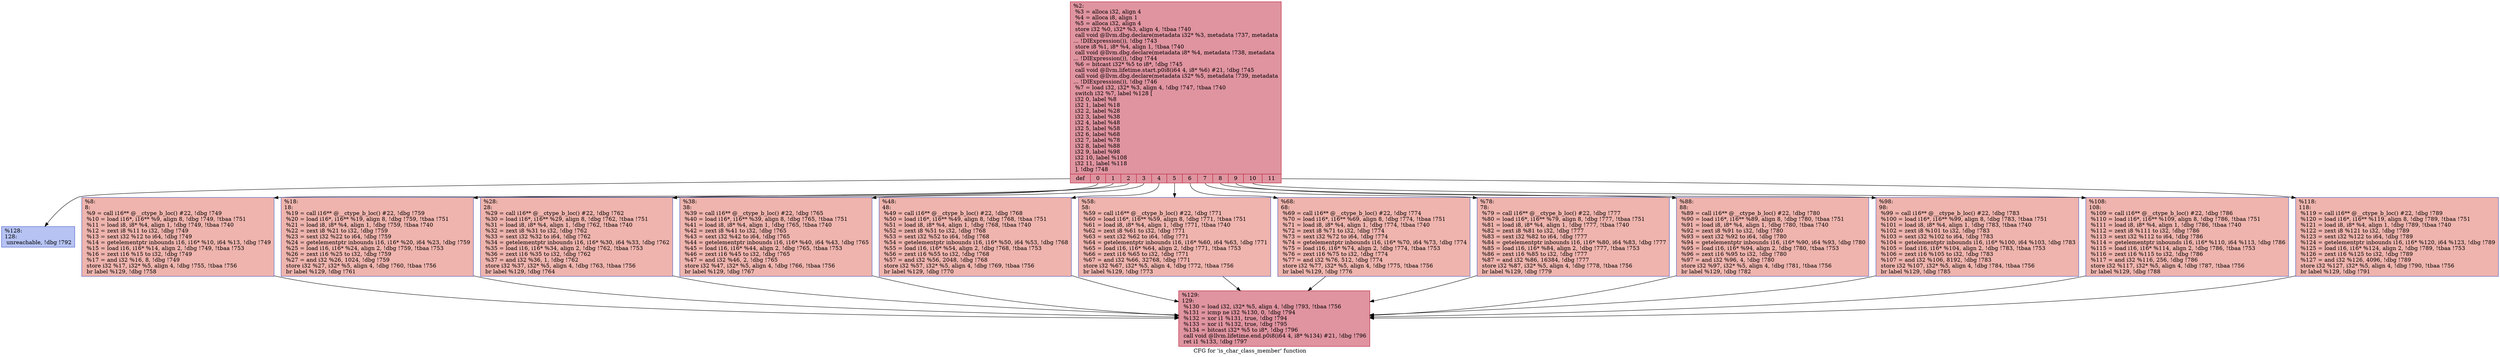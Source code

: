 digraph "CFG for 'is_char_class_member' function" {
	label="CFG for 'is_char_class_member' function";

	Node0x1125680 [shape=record,color="#b70d28ff", style=filled, fillcolor="#b70d2870",label="{%2:\l  %3 = alloca i32, align 4\l  %4 = alloca i8, align 1\l  %5 = alloca i32, align 4\l  store i32 %0, i32* %3, align 4, !tbaa !740\l  call void @llvm.dbg.declare(metadata i32* %3, metadata !737, metadata\l... !DIExpression()), !dbg !743\l  store i8 %1, i8* %4, align 1, !tbaa !740\l  call void @llvm.dbg.declare(metadata i8* %4, metadata !738, metadata\l... !DIExpression()), !dbg !744\l  %6 = bitcast i32* %5 to i8*, !dbg !745\l  call void @llvm.lifetime.start.p0i8(i64 4, i8* %6) #21, !dbg !745\l  call void @llvm.dbg.declare(metadata i32* %5, metadata !739, metadata\l... !DIExpression()), !dbg !746\l  %7 = load i32, i32* %3, align 4, !dbg !747, !tbaa !740\l  switch i32 %7, label %128 [\l    i32 0, label %8\l    i32 1, label %18\l    i32 2, label %28\l    i32 3, label %38\l    i32 4, label %48\l    i32 5, label %58\l    i32 6, label %68\l    i32 7, label %78\l    i32 8, label %88\l    i32 9, label %98\l    i32 10, label %108\l    i32 11, label %118\l  ], !dbg !748\l|{<s0>def|<s1>0|<s2>1|<s3>2|<s4>3|<s5>4|<s6>5|<s7>6|<s8>7|<s9>8|<s10>9|<s11>10|<s12>11}}"];
	Node0x1125680:s0 -> Node0x11260f0;
	Node0x1125680:s1 -> Node0x1125d30;
	Node0x1125680:s2 -> Node0x1125d80;
	Node0x1125680:s3 -> Node0x1125dd0;
	Node0x1125680:s4 -> Node0x1125e20;
	Node0x1125680:s5 -> Node0x1125e70;
	Node0x1125680:s6 -> Node0x1125ec0;
	Node0x1125680:s7 -> Node0x1125f10;
	Node0x1125680:s8 -> Node0x1125f60;
	Node0x1125680:s9 -> Node0x1125fb0;
	Node0x1125680:s10 -> Node0x1126000;
	Node0x1125680:s11 -> Node0x1126050;
	Node0x1125680:s12 -> Node0x11260a0;
	Node0x1125d30 [shape=record,color="#3d50c3ff", style=filled, fillcolor="#d8564670",label="{%8:\l8:                                                \l  %9 = call i16** @__ctype_b_loc() #22, !dbg !749\l  %10 = load i16*, i16** %9, align 8, !dbg !749, !tbaa !751\l  %11 = load i8, i8* %4, align 1, !dbg !749, !tbaa !740\l  %12 = zext i8 %11 to i32, !dbg !749\l  %13 = sext i32 %12 to i64, !dbg !749\l  %14 = getelementptr inbounds i16, i16* %10, i64 %13, !dbg !749\l  %15 = load i16, i16* %14, align 2, !dbg !749, !tbaa !753\l  %16 = zext i16 %15 to i32, !dbg !749\l  %17 = and i32 %16, 8, !dbg !749\l  store i32 %17, i32* %5, align 4, !dbg !755, !tbaa !756\l  br label %129, !dbg !758\l}"];
	Node0x1125d30 -> Node0x1126140;
	Node0x1125d80 [shape=record,color="#3d50c3ff", style=filled, fillcolor="#d8564670",label="{%18:\l18:                                               \l  %19 = call i16** @__ctype_b_loc() #22, !dbg !759\l  %20 = load i16*, i16** %19, align 8, !dbg !759, !tbaa !751\l  %21 = load i8, i8* %4, align 1, !dbg !759, !tbaa !740\l  %22 = zext i8 %21 to i32, !dbg !759\l  %23 = sext i32 %22 to i64, !dbg !759\l  %24 = getelementptr inbounds i16, i16* %20, i64 %23, !dbg !759\l  %25 = load i16, i16* %24, align 2, !dbg !759, !tbaa !753\l  %26 = zext i16 %25 to i32, !dbg !759\l  %27 = and i32 %26, 1024, !dbg !759\l  store i32 %27, i32* %5, align 4, !dbg !760, !tbaa !756\l  br label %129, !dbg !761\l}"];
	Node0x1125d80 -> Node0x1126140;
	Node0x1125dd0 [shape=record,color="#3d50c3ff", style=filled, fillcolor="#d8564670",label="{%28:\l28:                                               \l  %29 = call i16** @__ctype_b_loc() #22, !dbg !762\l  %30 = load i16*, i16** %29, align 8, !dbg !762, !tbaa !751\l  %31 = load i8, i8* %4, align 1, !dbg !762, !tbaa !740\l  %32 = zext i8 %31 to i32, !dbg !762\l  %33 = sext i32 %32 to i64, !dbg !762\l  %34 = getelementptr inbounds i16, i16* %30, i64 %33, !dbg !762\l  %35 = load i16, i16* %34, align 2, !dbg !762, !tbaa !753\l  %36 = zext i16 %35 to i32, !dbg !762\l  %37 = and i32 %36, 1, !dbg !762\l  store i32 %37, i32* %5, align 4, !dbg !763, !tbaa !756\l  br label %129, !dbg !764\l}"];
	Node0x1125dd0 -> Node0x1126140;
	Node0x1125e20 [shape=record,color="#3d50c3ff", style=filled, fillcolor="#d8564670",label="{%38:\l38:                                               \l  %39 = call i16** @__ctype_b_loc() #22, !dbg !765\l  %40 = load i16*, i16** %39, align 8, !dbg !765, !tbaa !751\l  %41 = load i8, i8* %4, align 1, !dbg !765, !tbaa !740\l  %42 = zext i8 %41 to i32, !dbg !765\l  %43 = sext i32 %42 to i64, !dbg !765\l  %44 = getelementptr inbounds i16, i16* %40, i64 %43, !dbg !765\l  %45 = load i16, i16* %44, align 2, !dbg !765, !tbaa !753\l  %46 = zext i16 %45 to i32, !dbg !765\l  %47 = and i32 %46, 2, !dbg !765\l  store i32 %47, i32* %5, align 4, !dbg !766, !tbaa !756\l  br label %129, !dbg !767\l}"];
	Node0x1125e20 -> Node0x1126140;
	Node0x1125e70 [shape=record,color="#3d50c3ff", style=filled, fillcolor="#d8564670",label="{%48:\l48:                                               \l  %49 = call i16** @__ctype_b_loc() #22, !dbg !768\l  %50 = load i16*, i16** %49, align 8, !dbg !768, !tbaa !751\l  %51 = load i8, i8* %4, align 1, !dbg !768, !tbaa !740\l  %52 = zext i8 %51 to i32, !dbg !768\l  %53 = sext i32 %52 to i64, !dbg !768\l  %54 = getelementptr inbounds i16, i16* %50, i64 %53, !dbg !768\l  %55 = load i16, i16* %54, align 2, !dbg !768, !tbaa !753\l  %56 = zext i16 %55 to i32, !dbg !768\l  %57 = and i32 %56, 2048, !dbg !768\l  store i32 %57, i32* %5, align 4, !dbg !769, !tbaa !756\l  br label %129, !dbg !770\l}"];
	Node0x1125e70 -> Node0x1126140;
	Node0x1125ec0 [shape=record,color="#3d50c3ff", style=filled, fillcolor="#d8564670",label="{%58:\l58:                                               \l  %59 = call i16** @__ctype_b_loc() #22, !dbg !771\l  %60 = load i16*, i16** %59, align 8, !dbg !771, !tbaa !751\l  %61 = load i8, i8* %4, align 1, !dbg !771, !tbaa !740\l  %62 = zext i8 %61 to i32, !dbg !771\l  %63 = sext i32 %62 to i64, !dbg !771\l  %64 = getelementptr inbounds i16, i16* %60, i64 %63, !dbg !771\l  %65 = load i16, i16* %64, align 2, !dbg !771, !tbaa !753\l  %66 = zext i16 %65 to i32, !dbg !771\l  %67 = and i32 %66, 32768, !dbg !771\l  store i32 %67, i32* %5, align 4, !dbg !772, !tbaa !756\l  br label %129, !dbg !773\l}"];
	Node0x1125ec0 -> Node0x1126140;
	Node0x1125f10 [shape=record,color="#3d50c3ff", style=filled, fillcolor="#d8564670",label="{%68:\l68:                                               \l  %69 = call i16** @__ctype_b_loc() #22, !dbg !774\l  %70 = load i16*, i16** %69, align 8, !dbg !774, !tbaa !751\l  %71 = load i8, i8* %4, align 1, !dbg !774, !tbaa !740\l  %72 = zext i8 %71 to i32, !dbg !774\l  %73 = sext i32 %72 to i64, !dbg !774\l  %74 = getelementptr inbounds i16, i16* %70, i64 %73, !dbg !774\l  %75 = load i16, i16* %74, align 2, !dbg !774, !tbaa !753\l  %76 = zext i16 %75 to i32, !dbg !774\l  %77 = and i32 %76, 512, !dbg !774\l  store i32 %77, i32* %5, align 4, !dbg !775, !tbaa !756\l  br label %129, !dbg !776\l}"];
	Node0x1125f10 -> Node0x1126140;
	Node0x1125f60 [shape=record,color="#3d50c3ff", style=filled, fillcolor="#d8564670",label="{%78:\l78:                                               \l  %79 = call i16** @__ctype_b_loc() #22, !dbg !777\l  %80 = load i16*, i16** %79, align 8, !dbg !777, !tbaa !751\l  %81 = load i8, i8* %4, align 1, !dbg !777, !tbaa !740\l  %82 = zext i8 %81 to i32, !dbg !777\l  %83 = sext i32 %82 to i64, !dbg !777\l  %84 = getelementptr inbounds i16, i16* %80, i64 %83, !dbg !777\l  %85 = load i16, i16* %84, align 2, !dbg !777, !tbaa !753\l  %86 = zext i16 %85 to i32, !dbg !777\l  %87 = and i32 %86, 16384, !dbg !777\l  store i32 %87, i32* %5, align 4, !dbg !778, !tbaa !756\l  br label %129, !dbg !779\l}"];
	Node0x1125f60 -> Node0x1126140;
	Node0x1125fb0 [shape=record,color="#3d50c3ff", style=filled, fillcolor="#d8564670",label="{%88:\l88:                                               \l  %89 = call i16** @__ctype_b_loc() #22, !dbg !780\l  %90 = load i16*, i16** %89, align 8, !dbg !780, !tbaa !751\l  %91 = load i8, i8* %4, align 1, !dbg !780, !tbaa !740\l  %92 = zext i8 %91 to i32, !dbg !780\l  %93 = sext i32 %92 to i64, !dbg !780\l  %94 = getelementptr inbounds i16, i16* %90, i64 %93, !dbg !780\l  %95 = load i16, i16* %94, align 2, !dbg !780, !tbaa !753\l  %96 = zext i16 %95 to i32, !dbg !780\l  %97 = and i32 %96, 4, !dbg !780\l  store i32 %97, i32* %5, align 4, !dbg !781, !tbaa !756\l  br label %129, !dbg !782\l}"];
	Node0x1125fb0 -> Node0x1126140;
	Node0x1126000 [shape=record,color="#3d50c3ff", style=filled, fillcolor="#d8564670",label="{%98:\l98:                                               \l  %99 = call i16** @__ctype_b_loc() #22, !dbg !783\l  %100 = load i16*, i16** %99, align 8, !dbg !783, !tbaa !751\l  %101 = load i8, i8* %4, align 1, !dbg !783, !tbaa !740\l  %102 = zext i8 %101 to i32, !dbg !783\l  %103 = sext i32 %102 to i64, !dbg !783\l  %104 = getelementptr inbounds i16, i16* %100, i64 %103, !dbg !783\l  %105 = load i16, i16* %104, align 2, !dbg !783, !tbaa !753\l  %106 = zext i16 %105 to i32, !dbg !783\l  %107 = and i32 %106, 8192, !dbg !783\l  store i32 %107, i32* %5, align 4, !dbg !784, !tbaa !756\l  br label %129, !dbg !785\l}"];
	Node0x1126000 -> Node0x1126140;
	Node0x1126050 [shape=record,color="#3d50c3ff", style=filled, fillcolor="#d8564670",label="{%108:\l108:                                              \l  %109 = call i16** @__ctype_b_loc() #22, !dbg !786\l  %110 = load i16*, i16** %109, align 8, !dbg !786, !tbaa !751\l  %111 = load i8, i8* %4, align 1, !dbg !786, !tbaa !740\l  %112 = zext i8 %111 to i32, !dbg !786\l  %113 = sext i32 %112 to i64, !dbg !786\l  %114 = getelementptr inbounds i16, i16* %110, i64 %113, !dbg !786\l  %115 = load i16, i16* %114, align 2, !dbg !786, !tbaa !753\l  %116 = zext i16 %115 to i32, !dbg !786\l  %117 = and i32 %116, 256, !dbg !786\l  store i32 %117, i32* %5, align 4, !dbg !787, !tbaa !756\l  br label %129, !dbg !788\l}"];
	Node0x1126050 -> Node0x1126140;
	Node0x11260a0 [shape=record,color="#3d50c3ff", style=filled, fillcolor="#d8564670",label="{%118:\l118:                                              \l  %119 = call i16** @__ctype_b_loc() #22, !dbg !789\l  %120 = load i16*, i16** %119, align 8, !dbg !789, !tbaa !751\l  %121 = load i8, i8* %4, align 1, !dbg !789, !tbaa !740\l  %122 = zext i8 %121 to i32, !dbg !789\l  %123 = sext i32 %122 to i64, !dbg !789\l  %124 = getelementptr inbounds i16, i16* %120, i64 %123, !dbg !789\l  %125 = load i16, i16* %124, align 2, !dbg !789, !tbaa !753\l  %126 = zext i16 %125 to i32, !dbg !789\l  %127 = and i32 %126, 4096, !dbg !789\l  store i32 %127, i32* %5, align 4, !dbg !790, !tbaa !756\l  br label %129, !dbg !791\l}"];
	Node0x11260a0 -> Node0x1126140;
	Node0x11260f0 [shape=record,color="#3d50c3ff", style=filled, fillcolor="#5977e370",label="{%128:\l128:                                              \l  unreachable, !dbg !792\l}"];
	Node0x1126140 [shape=record,color="#b70d28ff", style=filled, fillcolor="#b70d2870",label="{%129:\l129:                                              \l  %130 = load i32, i32* %5, align 4, !dbg !793, !tbaa !756\l  %131 = icmp ne i32 %130, 0, !dbg !794\l  %132 = xor i1 %131, true, !dbg !794\l  %133 = xor i1 %132, true, !dbg !795\l  %134 = bitcast i32* %5 to i8*, !dbg !796\l  call void @llvm.lifetime.end.p0i8(i64 4, i8* %134) #21, !dbg !796\l  ret i1 %133, !dbg !797\l}"];
}
